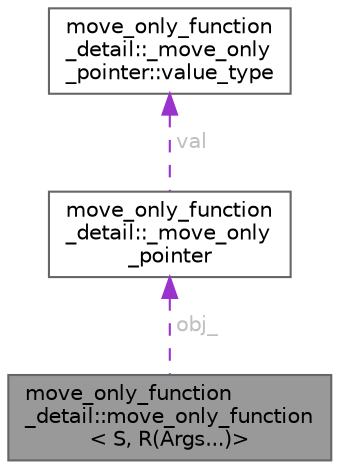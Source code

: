 digraph "move_only_function_detail::move_only_function&lt; S, R(Args...)&gt;"
{
 // LATEX_PDF_SIZE
  bgcolor="transparent";
  edge [fontname=Helvetica,fontsize=10,labelfontname=Helvetica,labelfontsize=10];
  node [fontname=Helvetica,fontsize=10,shape=box,height=0.2,width=0.4];
  Node1 [id="Node000001",label="move_only_function\l_detail::move_only_function\l\< S, R(Args...)\>",height=0.2,width=0.4,color="gray40", fillcolor="grey60", style="filled", fontcolor="black",tooltip=" "];
  Node2 -> Node1 [id="edge1_Node000001_Node000002",dir="back",color="darkorchid3",style="dashed",tooltip=" ",label=" obj_",fontcolor="grey" ];
  Node2 [id="Node000002",label="move_only_function\l_detail::_move_only\l_pointer",height=0.2,width=0.4,color="gray40", fillcolor="white", style="filled",URL="$structmove__only__function__detail_1_1__move__only__pointer.html",tooltip=" "];
  Node3 -> Node2 [id="edge2_Node000002_Node000003",dir="back",color="darkorchid3",style="dashed",tooltip=" ",label=" val",fontcolor="grey" ];
  Node3 [id="Node000003",label="move_only_function\l_detail::_move_only\l_pointer::value_type",height=0.2,width=0.4,color="gray40", fillcolor="white", style="filled",URL="$unionmove__only__function__detail_1_1__move__only__pointer_1_1value__type.html",tooltip=" "];
}
